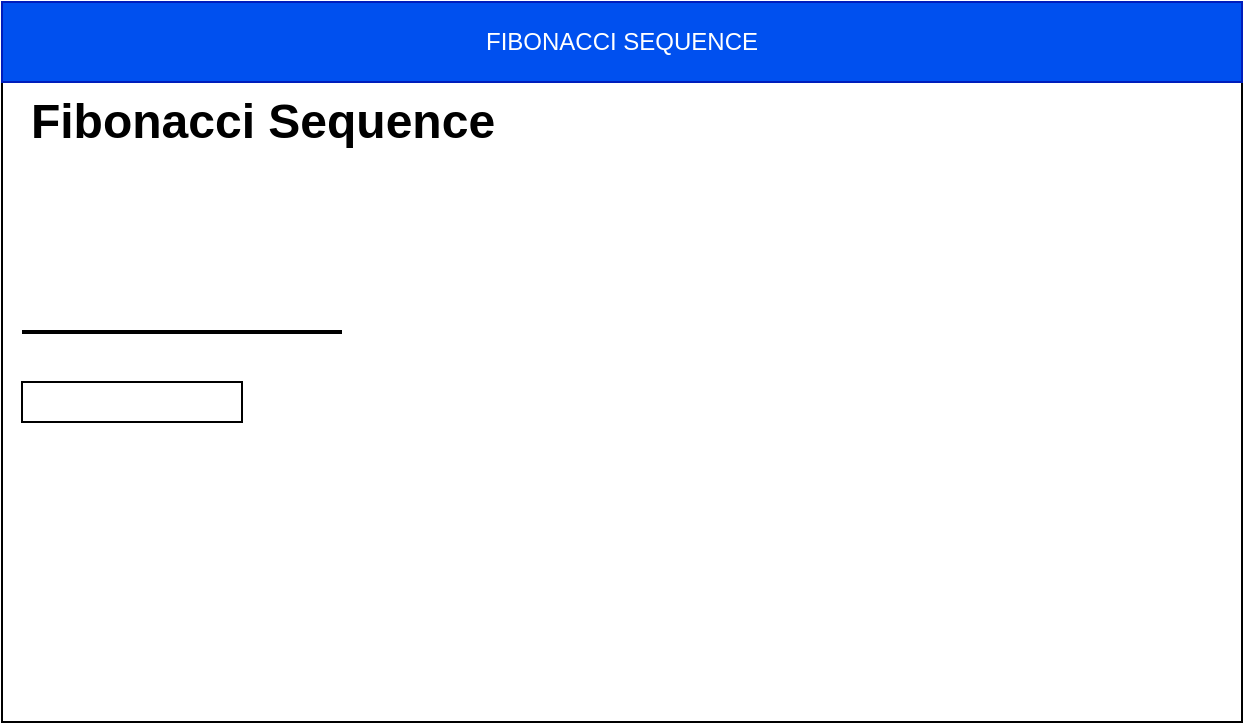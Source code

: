 <mxfile>
    <diagram id="pIaEtrtLPv3HG8r1JEND" name="Page-1">
        <mxGraphModel dx="832" dy="431" grid="1" gridSize="10" guides="1" tooltips="1" connect="1" arrows="1" fold="1" page="1" pageScale="1" pageWidth="850" pageHeight="1100" math="0" shadow="0">
            <root>
                <mxCell id="0"/>
                <mxCell id="1" parent="0"/>
                <mxCell id="2" value="" style="rounded=0;whiteSpace=wrap;html=1;" parent="1" vertex="1">
                    <mxGeometry x="80" y="80" width="620" height="360" as="geometry"/>
                </mxCell>
                <mxCell id="3" value="FIBONACCI SEQUENCE" style="rounded=0;whiteSpace=wrap;html=1;fillColor=#0050ef;fontColor=#ffffff;strokeColor=#001DBC;" parent="1" vertex="1">
                    <mxGeometry x="80" y="80" width="620" height="40" as="geometry"/>
                </mxCell>
                <mxCell id="6" value="Fibonacci Sequence" style="text;strokeColor=none;fillColor=none;html=1;fontSize=24;fontStyle=1;verticalAlign=middle;align=center;" vertex="1" parent="1">
                    <mxGeometry x="90" y="120" width="240" height="40" as="geometry"/>
                </mxCell>
                <mxCell id="7" value="&lt;p style=&quot;padding: 0px; line-height: 24px; font-size: 14px; margin: 0px 0px 16px; font-family: Helvetica, Arial, sans-serif; text-align: start;&quot;&gt;&lt;font color=&quot;#ffffff&quot;&gt;Enter a number and get the fibonacci number for it!&lt;/font&gt;&lt;/p&gt;" style="text;html=1;strokeColor=none;fillColor=none;align=center;verticalAlign=middle;whiteSpace=wrap;rounded=0;" vertex="1" parent="1">
                    <mxGeometry x="90" y="160" width="330" height="30" as="geometry"/>
                </mxCell>
                <mxCell id="8" value="" style="line;strokeWidth=2;html=1;labelBackgroundColor=none;fontColor=#FFFFFF;" vertex="1" parent="1">
                    <mxGeometry x="90" y="240" width="160" height="10" as="geometry"/>
                </mxCell>
                <mxCell id="10" value="Type in Number..." style="text;html=1;align=center;verticalAlign=middle;resizable=0;points=[];autosize=1;strokeColor=none;fillColor=none;fontColor=#FFFFFF;" vertex="1" parent="1">
                    <mxGeometry x="90" y="220" width="120" height="30" as="geometry"/>
                </mxCell>
                <mxCell id="11" value="CALCULATE" style="rounded=0;whiteSpace=wrap;html=1;labelBackgroundColor=none;fontColor=#FFFFFF;" vertex="1" parent="1">
                    <mxGeometry x="90" y="270" width="110" height="20" as="geometry"/>
                </mxCell>
                <mxCell id="12" value="?" style="text;html=1;align=center;verticalAlign=middle;resizable=0;points=[];autosize=1;strokeColor=none;fillColor=none;fontColor=#FFFFFF;" vertex="1" parent="1">
                    <mxGeometry x="90" y="300" width="30" height="30" as="geometry"/>
                </mxCell>
            </root>
        </mxGraphModel>
    </diagram>
</mxfile>